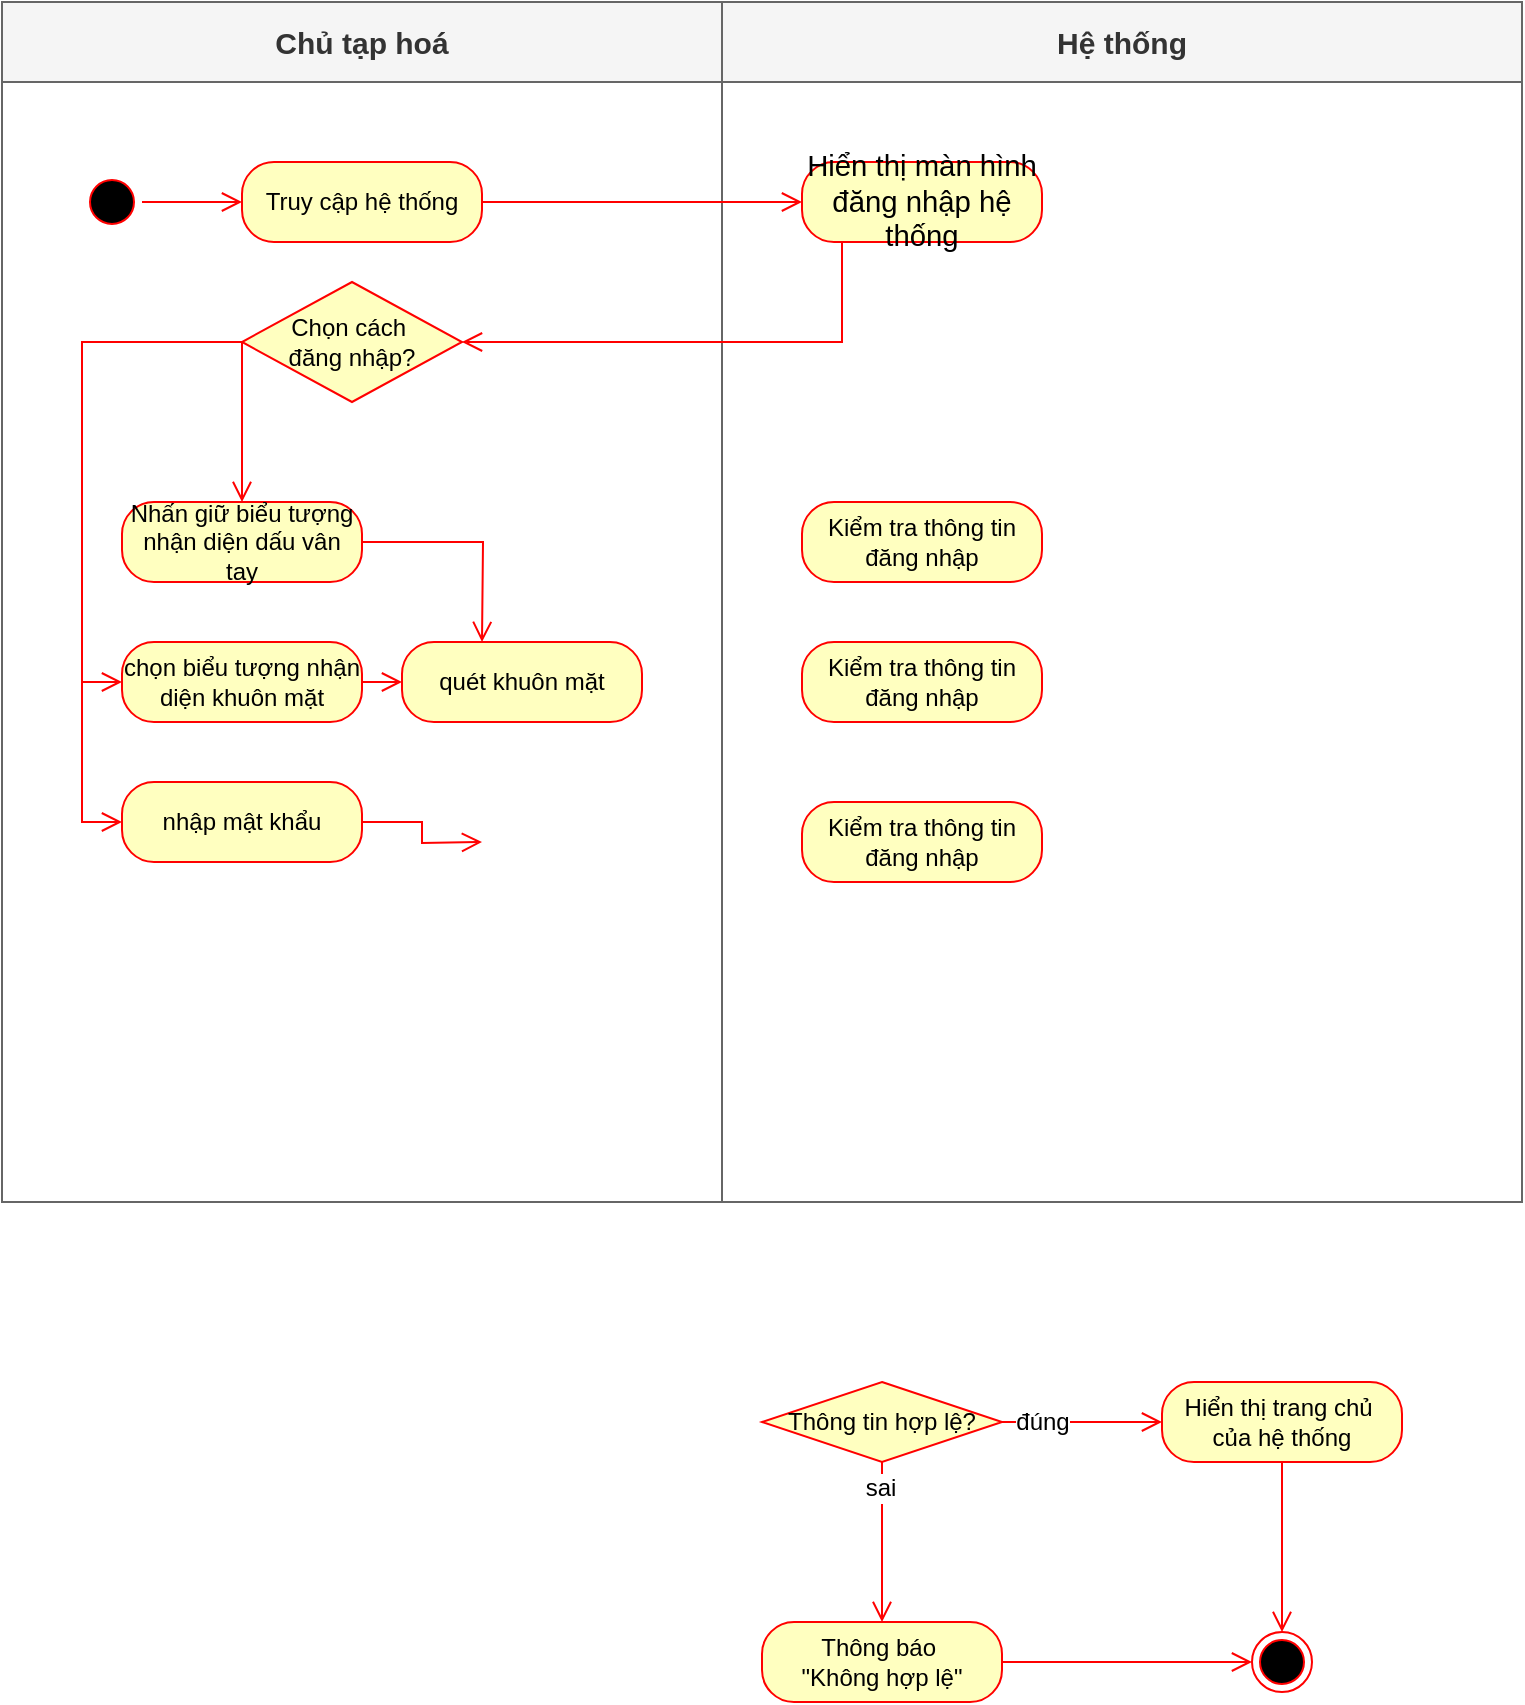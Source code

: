 <mxfile version="24.3.1" type="google" pages="2">
  <diagram name="Page-1" id="iuibtTWZV1XhydCFYVdj">
    <mxGraphModel grid="1" page="1" gridSize="10" guides="1" tooltips="1" connect="1" arrows="1" fold="1" pageScale="1" pageWidth="827" pageHeight="1169" math="0" shadow="0">
      <root>
        <mxCell id="0" />
        <mxCell id="1" parent="0" />
        <mxCell id="vLP_2oKKeersxni6hwXN-73" value="Chủ tạp hoá" style="swimlane;whiteSpace=wrap;html=1;fontSize=15;startSize=40;fillColor=#f5f5f5;fontColor=#333333;strokeColor=#666666;fontFamily=Helvetica;" vertex="1" parent="1">
          <mxGeometry x="40" y="40" width="360" height="600" as="geometry" />
        </mxCell>
        <mxCell id="vLP_2oKKeersxni6hwXN-74" value="" style="ellipse;html=1;shape=startState;fillColor=#000000;strokeColor=#ff0000;fontSize=12;" vertex="1" parent="vLP_2oKKeersxni6hwXN-73">
          <mxGeometry x="40" y="85" width="30" height="30" as="geometry" />
        </mxCell>
        <mxCell id="vLP_2oKKeersxni6hwXN-75" value="" style="edgeStyle=orthogonalEdgeStyle;html=1;verticalAlign=bottom;endArrow=open;endSize=8;strokeColor=#ff0000;rounded=0;fontSize=12;" edge="1" parent="vLP_2oKKeersxni6hwXN-73" source="vLP_2oKKeersxni6hwXN-74" target="vLP_2oKKeersxni6hwXN-76">
          <mxGeometry relative="1" as="geometry">
            <mxPoint x="55" y="180" as="targetPoint" />
          </mxGeometry>
        </mxCell>
        <mxCell id="vLP_2oKKeersxni6hwXN-76" value="&lt;span style=&quot;font-size: 12px;&quot;&gt;Truy cập hệ thống&lt;/span&gt;" style="rounded=1;whiteSpace=wrap;html=1;arcSize=40;fontColor=#000000;fillColor=#ffffc0;strokeColor=#ff0000;align=center;verticalAlign=middle;fontFamily=Helvetica;fontSize=12;" vertex="1" parent="vLP_2oKKeersxni6hwXN-73">
          <mxGeometry x="120" y="80" width="120" height="40" as="geometry" />
        </mxCell>
        <mxCell id="vLP_2oKKeersxni6hwXN-77" value="&lt;span style=&quot;font-size: 12px;&quot; id=&quot;docs-internal-guid-595b6ce2-7fff-b4ff-73d7-d110986b2a62&quot;&gt;&lt;span style=&quot;font-size: 12px; font-family: Arial, sans-serif; background-color: transparent; font-variant-numeric: normal; font-variant-east-asian: normal; font-variant-alternates: normal; font-variant-position: normal; vertical-align: baseline; white-space-collapse: preserve;&quot;&gt;Nhấn giữ biểu tượng nhận diện dấu vân tay&lt;/span&gt;&lt;/span&gt;" style="rounded=1;whiteSpace=wrap;html=1;arcSize=40;fontColor=#000000;fillColor=#ffffc0;strokeColor=#ff0000;align=center;verticalAlign=middle;fontFamily=Helvetica;fontSize=12;" vertex="1" parent="vLP_2oKKeersxni6hwXN-73">
          <mxGeometry x="60" y="250" width="120" height="40" as="geometry" />
        </mxCell>
        <mxCell id="vLP_2oKKeersxni6hwXN-78" value="" style="edgeStyle=orthogonalEdgeStyle;html=1;verticalAlign=bottom;endArrow=open;endSize=8;strokeColor=#ff0000;rounded=0;fontFamily=Helvetica;fontSize=12;fontColor=#000000;" edge="1" parent="vLP_2oKKeersxni6hwXN-73" source="vLP_2oKKeersxni6hwXN-77">
          <mxGeometry relative="1" as="geometry">
            <mxPoint x="240" y="320" as="targetPoint" />
          </mxGeometry>
        </mxCell>
        <mxCell id="vLP_2oKKeersxni6hwXN-80" value="&lt;span style=&quot;font-size: 12px;&quot; id=&quot;docs-internal-guid-8634aa6a-7fff-0e59-19fd-384224eb2b73&quot;&gt;&lt;span style=&quot;font-size: 12px; font-family: Arial, sans-serif; background-color: transparent; font-variant-numeric: normal; font-variant-east-asian: normal; font-variant-alternates: normal; font-variant-position: normal; vertical-align: baseline; white-space-collapse: preserve;&quot;&gt;chọn biểu tượng nhận diện khuôn mặt&lt;/span&gt;&lt;/span&gt;" style="rounded=1;whiteSpace=wrap;html=1;arcSize=40;fontColor=#000000;fillColor=#ffffc0;strokeColor=#ff0000;align=center;verticalAlign=middle;fontFamily=Helvetica;fontSize=12;" vertex="1" parent="vLP_2oKKeersxni6hwXN-73">
          <mxGeometry x="60" y="320" width="120" height="40" as="geometry" />
        </mxCell>
        <mxCell id="vLP_2oKKeersxni6hwXN-81" value="" style="edgeStyle=orthogonalEdgeStyle;html=1;verticalAlign=bottom;endArrow=open;endSize=8;strokeColor=#ff0000;rounded=0;fontFamily=Helvetica;fontSize=12;fontColor=#000000;" edge="1" parent="vLP_2oKKeersxni6hwXN-73" source="vLP_2oKKeersxni6hwXN-80">
          <mxGeometry relative="1" as="geometry">
            <mxPoint x="200" y="340" as="targetPoint" />
          </mxGeometry>
        </mxCell>
        <mxCell id="vLP_2oKKeersxni6hwXN-82" value="&lt;span style=&quot;font-size: 12px;&quot; id=&quot;docs-internal-guid-67a57a22-7fff-852e-7270-61986bb454e3&quot;&gt;&lt;span style=&quot;font-size: 12px; font-family: Arial, sans-serif; background-color: transparent; font-variant-numeric: normal; font-variant-east-asian: normal; font-variant-alternates: normal; font-variant-position: normal; vertical-align: baseline; white-space-collapse: preserve;&quot;&gt;nhập mật khẩu&lt;/span&gt;&lt;/span&gt;" style="rounded=1;whiteSpace=wrap;html=1;arcSize=40;fontColor=#000000;fillColor=#ffffc0;strokeColor=#ff0000;align=center;verticalAlign=middle;fontFamily=Helvetica;fontSize=12;" vertex="1" parent="vLP_2oKKeersxni6hwXN-73">
          <mxGeometry x="60" y="390" width="120" height="40" as="geometry" />
        </mxCell>
        <mxCell id="vLP_2oKKeersxni6hwXN-83" value="" style="edgeStyle=orthogonalEdgeStyle;html=1;verticalAlign=bottom;endArrow=open;endSize=8;strokeColor=#ff0000;rounded=0;fontFamily=Helvetica;fontSize=12;fontColor=#000000;" edge="1" parent="vLP_2oKKeersxni6hwXN-73" source="vLP_2oKKeersxni6hwXN-82">
          <mxGeometry relative="1" as="geometry">
            <mxPoint x="240" y="420" as="targetPoint" />
          </mxGeometry>
        </mxCell>
        <mxCell id="vLP_2oKKeersxni6hwXN-84" value="Chọn cách&amp;nbsp;&lt;div style=&quot;font-size: 12px;&quot;&gt;đăng nhập?&lt;/div&gt;" style="rhombus;whiteSpace=wrap;html=1;fontColor=#000000;fillColor=#ffffc0;strokeColor=#ff0000;fontSize=12;" vertex="1" parent="vLP_2oKKeersxni6hwXN-73">
          <mxGeometry x="120" y="140" width="110" height="60" as="geometry" />
        </mxCell>
        <mxCell id="vLP_2oKKeersxni6hwXN-85" value="" style="edgeStyle=orthogonalEdgeStyle;html=1;align=left;verticalAlign=top;endArrow=open;endSize=8;strokeColor=#ff0000;rounded=0;exitX=0;exitY=0.5;exitDx=0;exitDy=0;fontSize=12;" edge="1" parent="vLP_2oKKeersxni6hwXN-73" source="vLP_2oKKeersxni6hwXN-84" target="vLP_2oKKeersxni6hwXN-77">
          <mxGeometry x="0.45" y="-10" relative="1" as="geometry">
            <mxPoint x="330" y="180" as="targetPoint" />
            <mxPoint as="offset" />
            <Array as="points">
              <mxPoint x="120" y="200" />
              <mxPoint x="120" y="200" />
            </Array>
          </mxGeometry>
        </mxCell>
        <mxCell id="vLP_2oKKeersxni6hwXN-86" value="" style="edgeStyle=orthogonalEdgeStyle;html=1;align=left;verticalAlign=bottom;endArrow=open;endSize=8;strokeColor=#ff0000;rounded=0;exitX=0;exitY=0.5;exitDx=0;exitDy=0;fontSize=12;" edge="1" parent="vLP_2oKKeersxni6hwXN-73" source="vLP_2oKKeersxni6hwXN-84" target="vLP_2oKKeersxni6hwXN-80">
          <mxGeometry x="-0.714" y="-10" relative="1" as="geometry">
            <mxPoint x="330" y="260" as="targetPoint" />
            <Array as="points">
              <mxPoint x="40" y="170" />
              <mxPoint x="40" y="340" />
            </Array>
            <mxPoint as="offset" />
          </mxGeometry>
        </mxCell>
        <mxCell id="vLP_2oKKeersxni6hwXN-87" value="" style="edgeStyle=orthogonalEdgeStyle;html=1;align=left;verticalAlign=bottom;endArrow=open;endSize=8;strokeColor=#ff0000;rounded=0;exitX=0;exitY=0.5;exitDx=0;exitDy=0;entryX=0;entryY=0.5;entryDx=0;entryDy=0;fontSize=12;" edge="1" parent="vLP_2oKKeersxni6hwXN-73" source="vLP_2oKKeersxni6hwXN-84" target="vLP_2oKKeersxni6hwXN-82">
          <mxGeometry x="-0.714" y="-10" relative="1" as="geometry">
            <mxPoint x="290" y="270" as="targetPoint" />
            <Array as="points">
              <mxPoint x="40" y="170" />
              <mxPoint x="40" y="410" />
            </Array>
            <mxPoint as="offset" />
            <mxPoint x="430" y="210" as="sourcePoint" />
          </mxGeometry>
        </mxCell>
        <mxCell id="4FdprrNJo0aFCDq-zK0j-1" value="&lt;span style=&quot;font-size: 12px;&quot; id=&quot;docs-internal-guid-97aef2e3-7fff-42e9-4693-752945456e59&quot;&gt;&lt;span style=&quot;font-size: 12px; font-family: Arial, sans-serif; background-color: transparent; font-variant-numeric: normal; font-variant-east-asian: normal; font-variant-alternates: normal; font-variant-position: normal; vertical-align: baseline; white-space-collapse: preserve;&quot;&gt;quét khuôn mặt&lt;/span&gt;&lt;/span&gt;" style="rounded=1;whiteSpace=wrap;html=1;arcSize=40;fontColor=#000000;fillColor=#ffffc0;strokeColor=#ff0000;align=center;verticalAlign=middle;fontFamily=Helvetica;fontSize=12;" vertex="1" parent="vLP_2oKKeersxni6hwXN-73">
          <mxGeometry x="200" y="320" width="120" height="40" as="geometry" />
        </mxCell>
        <mxCell id="vLP_2oKKeersxni6hwXN-88" value="Hệ thống" style="swimlane;whiteSpace=wrap;html=1;fontSize=15;startSize=40;fillColor=#f5f5f5;fontColor=#333333;strokeColor=#666666;fontFamily=Helvetica;" vertex="1" parent="1">
          <mxGeometry x="400" y="40" width="400" height="600" as="geometry" />
        </mxCell>
        <mxCell id="vLP_2oKKeersxni6hwXN-89" value="&lt;span id=&quot;docs-internal-guid-2d08623a-7fff-3ef5-7561-ceadb1af84c4&quot;&gt;&lt;span style=&quot;font-size: 11pt; font-family: Arial, sans-serif; background-color: transparent; font-variant-numeric: normal; font-variant-east-asian: normal; font-variant-alternates: normal; font-variant-position: normal; vertical-align: baseline; white-space-collapse: preserve;&quot;&gt;Hiển thị màn hình đăng nhập hệ thống&lt;/span&gt;&lt;/span&gt;" style="rounded=1;whiteSpace=wrap;html=1;arcSize=40;fontColor=#000000;fillColor=#ffffc0;strokeColor=#ff0000;align=center;verticalAlign=middle;fontFamily=Helvetica;fontSize=12;" vertex="1" parent="vLP_2oKKeersxni6hwXN-88">
          <mxGeometry x="40" y="80" width="120" height="40" as="geometry" />
        </mxCell>
        <mxCell id="vLP_2oKKeersxni6hwXN-90" value="Kiểm tra thông tin đăng nhập" style="rounded=1;whiteSpace=wrap;html=1;arcSize=40;fontColor=#000000;fillColor=#ffffc0;strokeColor=#ff0000;align=center;verticalAlign=middle;fontFamily=Helvetica;fontSize=12;" vertex="1" parent="vLP_2oKKeersxni6hwXN-88">
          <mxGeometry x="40" y="320" width="120" height="40" as="geometry" />
        </mxCell>
        <mxCell id="4FdprrNJo0aFCDq-zK0j-5" value="Kiểm tra thông tin đăng nhập" style="rounded=1;whiteSpace=wrap;html=1;arcSize=40;fontColor=#000000;fillColor=#ffffc0;strokeColor=#ff0000;align=center;verticalAlign=middle;fontFamily=Helvetica;fontSize=12;" vertex="1" parent="vLP_2oKKeersxni6hwXN-88">
          <mxGeometry x="40" y="250" width="120" height="40" as="geometry" />
        </mxCell>
        <mxCell id="4FdprrNJo0aFCDq-zK0j-6" value="Kiểm tra thông tin đăng nhập" style="rounded=1;whiteSpace=wrap;html=1;arcSize=40;fontColor=#000000;fillColor=#ffffc0;strokeColor=#ff0000;align=center;verticalAlign=middle;fontFamily=Helvetica;fontSize=12;" vertex="1" parent="vLP_2oKKeersxni6hwXN-88">
          <mxGeometry x="40" y="400" width="120" height="40" as="geometry" />
        </mxCell>
        <mxCell id="vLP_2oKKeersxni6hwXN-102" value="" style="edgeStyle=orthogonalEdgeStyle;html=1;verticalAlign=bottom;endArrow=open;endSize=8;strokeColor=#ff0000;rounded=0;fontFamily=Helvetica;fontSize=12;fontColor=#000000;" edge="1" parent="1" source="vLP_2oKKeersxni6hwXN-76" target="vLP_2oKKeersxni6hwXN-89">
          <mxGeometry relative="1" as="geometry">
            <mxPoint x="220" y="220" as="targetPoint" />
          </mxGeometry>
        </mxCell>
        <mxCell id="vLP_2oKKeersxni6hwXN-103" value="" style="edgeStyle=orthogonalEdgeStyle;html=1;verticalAlign=bottom;endArrow=open;endSize=8;strokeColor=#ff0000;rounded=0;fontFamily=Helvetica;fontSize=12;fontColor=#000000;entryX=1;entryY=0.5;entryDx=0;entryDy=0;" edge="1" parent="1" source="vLP_2oKKeersxni6hwXN-89" target="vLP_2oKKeersxni6hwXN-84">
          <mxGeometry relative="1" as="geometry">
            <mxPoint x="460" y="220" as="targetPoint" />
            <Array as="points">
              <mxPoint x="460" y="210" />
            </Array>
          </mxGeometry>
        </mxCell>
        <mxCell id="vLP_2oKKeersxni6hwXN-92" value="Thông tin hợp lệ?" style="rhombus;whiteSpace=wrap;html=1;fontColor=#000000;fillColor=#ffffc0;strokeColor=#ff0000;" vertex="1" parent="1">
          <mxGeometry x="420" y="730" width="120" height="40" as="geometry" />
        </mxCell>
        <mxCell id="vLP_2oKKeersxni6hwXN-93" value="" style="ellipse;html=1;shape=endState;fillColor=#000000;strokeColor=#ff0000;rounded=1;align=center;verticalAlign=middle;arcSize=40;fontFamily=Helvetica;fontSize=12;fontColor=#000000;" vertex="1" parent="1">
          <mxGeometry x="665" y="855" width="30" height="30" as="geometry" />
        </mxCell>
        <mxCell id="vLP_2oKKeersxni6hwXN-94" value="" style="edgeStyle=orthogonalEdgeStyle;html=1;verticalAlign=bottom;endArrow=open;endSize=8;strokeColor=#ff0000;rounded=0;fontFamily=Helvetica;fontSize=12;fontColor=#000000;" edge="1" parent="1" source="vLP_2oKKeersxni6hwXN-92" target="vLP_2oKKeersxni6hwXN-96">
          <mxGeometry relative="1" as="geometry">
            <mxPoint x="490" y="740" as="targetPoint" />
            <mxPoint x="490" y="700" as="sourcePoint" />
          </mxGeometry>
        </mxCell>
        <mxCell id="vLP_2oKKeersxni6hwXN-95" value="đúng" style="edgeLabel;html=1;align=center;verticalAlign=middle;resizable=0;points=[];rounded=1;strokeColor=#ff0000;arcSize=40;fontFamily=Helvetica;fontSize=12;fontColor=#000000;fillColor=#ffffc0;" connectable="0" vertex="1" parent="vLP_2oKKeersxni6hwXN-94">
          <mxGeometry x="-0.867" y="1" relative="1" as="geometry">
            <mxPoint x="14" y="1" as="offset" />
          </mxGeometry>
        </mxCell>
        <mxCell id="vLP_2oKKeersxni6hwXN-96" value="Hiển thị trang chủ&amp;nbsp;&lt;div&gt;của hệ thống&lt;/div&gt;" style="rounded=1;whiteSpace=wrap;html=1;arcSize=40;fontColor=#000000;fillColor=#ffffc0;strokeColor=#ff0000;align=center;verticalAlign=middle;fontFamily=Helvetica;fontSize=12;" vertex="1" parent="1">
          <mxGeometry x="620" y="730" width="120" height="40" as="geometry" />
        </mxCell>
        <mxCell id="vLP_2oKKeersxni6hwXN-97" value="" style="edgeStyle=orthogonalEdgeStyle;html=1;verticalAlign=bottom;endArrow=open;endSize=8;strokeColor=#ff0000;rounded=0;fontFamily=Helvetica;fontSize=12;fontColor=#000000;" edge="1" parent="1" source="vLP_2oKKeersxni6hwXN-96" target="vLP_2oKKeersxni6hwXN-93">
          <mxGeometry relative="1" as="geometry">
            <mxPoint x="650" y="890" as="targetPoint" />
          </mxGeometry>
        </mxCell>
        <mxCell id="vLP_2oKKeersxni6hwXN-98" value="Thông báo&amp;nbsp;&lt;div&gt;&quot;Không hợp lệ&quot;&lt;/div&gt;" style="rounded=1;whiteSpace=wrap;html=1;arcSize=40;fontColor=#000000;fillColor=#ffffc0;strokeColor=#ff0000;align=center;verticalAlign=middle;fontFamily=Helvetica;fontSize=12;" vertex="1" parent="1">
          <mxGeometry x="420" y="850" width="120" height="40" as="geometry" />
        </mxCell>
        <mxCell id="vLP_2oKKeersxni6hwXN-99" value="" style="edgeStyle=orthogonalEdgeStyle;html=1;verticalAlign=bottom;endArrow=open;endSize=8;strokeColor=#ff0000;rounded=0;fontFamily=Helvetica;fontSize=12;fontColor=#000000;" edge="1" parent="1" source="vLP_2oKKeersxni6hwXN-98" target="vLP_2oKKeersxni6hwXN-93">
          <mxGeometry relative="1" as="geometry">
            <mxPoint x="480" y="950" as="targetPoint" />
          </mxGeometry>
        </mxCell>
        <mxCell id="vLP_2oKKeersxni6hwXN-100" value="" style="edgeStyle=orthogonalEdgeStyle;html=1;verticalAlign=bottom;endArrow=open;endSize=8;strokeColor=#ff0000;rounded=0;fontFamily=Helvetica;fontSize=12;fontColor=#000000;" edge="1" parent="1" source="vLP_2oKKeersxni6hwXN-92" target="vLP_2oKKeersxni6hwXN-98">
          <mxGeometry relative="1" as="geometry">
            <mxPoint x="490" y="740" as="targetPoint" />
            <mxPoint x="490" y="700" as="sourcePoint" />
          </mxGeometry>
        </mxCell>
        <mxCell id="vLP_2oKKeersxni6hwXN-101" value="sai" style="edgeLabel;html=1;align=center;verticalAlign=middle;resizable=0;points=[];rounded=1;strokeColor=#ff0000;arcSize=40;fontFamily=Helvetica;fontSize=12;fontColor=#000000;fillColor=#ffffc0;" connectable="0" vertex="1" parent="vLP_2oKKeersxni6hwXN-100">
          <mxGeometry x="-0.685" y="-1" relative="1" as="geometry">
            <mxPoint as="offset" />
          </mxGeometry>
        </mxCell>
      </root>
    </mxGraphModel>
  </diagram>
  <diagram name="Copy of Page-1" id="ezsf8_x6mVXm1TB38F4Z">
    <mxGraphModel grid="1" page="1" gridSize="10" guides="1" tooltips="1" connect="1" arrows="1" fold="1" pageScale="1" pageWidth="827" pageHeight="1169" math="0" shadow="0">
      <root>
        <mxCell id="eyVa6LE0q2e-ENlEdbxw-0" />
        <mxCell id="eyVa6LE0q2e-ENlEdbxw-1" parent="eyVa6LE0q2e-ENlEdbxw-0" />
        <mxCell id="eyVa6LE0q2e-ENlEdbxw-2" value="Chủ tạp hoá" style="swimlane;whiteSpace=wrap;html=1;fontSize=15;startSize=40;fillColor=#f5f5f5;fontColor=#333333;strokeColor=#666666;fontFamily=Helvetica;" vertex="1" parent="eyVa6LE0q2e-ENlEdbxw-1">
          <mxGeometry x="40" y="40" width="320" height="600" as="geometry" />
        </mxCell>
        <mxCell id="eyVa6LE0q2e-ENlEdbxw-3" value="" style="ellipse;html=1;shape=startState;fillColor=#000000;strokeColor=#ff0000;" vertex="1" parent="eyVa6LE0q2e-ENlEdbxw-2">
          <mxGeometry x="40" y="85" width="30" height="30" as="geometry" />
        </mxCell>
        <mxCell id="eyVa6LE0q2e-ENlEdbxw-4" value="" style="edgeStyle=orthogonalEdgeStyle;html=1;verticalAlign=bottom;endArrow=open;endSize=8;strokeColor=#ff0000;rounded=0;" edge="1" parent="eyVa6LE0q2e-ENlEdbxw-2" source="eyVa6LE0q2e-ENlEdbxw-3" target="eyVa6LE0q2e-ENlEdbxw-5">
          <mxGeometry relative="1" as="geometry">
            <mxPoint x="55" y="180" as="targetPoint" />
          </mxGeometry>
        </mxCell>
        <mxCell id="eyVa6LE0q2e-ENlEdbxw-5" value="&lt;span style=&quot;font-size: 13pt;&quot;&gt;Truy cập hệ thống&lt;/span&gt;" style="rounded=1;whiteSpace=wrap;html=1;arcSize=40;fontColor=#000000;fillColor=#ffffc0;strokeColor=#ff0000;align=center;verticalAlign=middle;fontFamily=Helvetica;fontSize=12;" vertex="1" parent="eyVa6LE0q2e-ENlEdbxw-2">
          <mxGeometry x="120" y="80" width="120" height="40" as="geometry" />
        </mxCell>
        <mxCell id="eyVa6LE0q2e-ENlEdbxw-6" value="&lt;span id=&quot;docs-internal-guid-595b6ce2-7fff-b4ff-73d7-d110986b2a62&quot;&gt;&lt;span style=&quot;font-size: 11pt; font-family: Arial, sans-serif; background-color: transparent; font-variant-numeric: normal; font-variant-east-asian: normal; font-variant-alternates: normal; font-variant-position: normal; vertical-align: baseline; white-space-collapse: preserve;&quot;&gt;Nhấn giữ biểu tượng nhận diện dấu vân tay&lt;/span&gt;&lt;/span&gt;" style="rounded=1;whiteSpace=wrap;html=1;arcSize=40;fontColor=#000000;fillColor=#ffffc0;strokeColor=#ff0000;align=center;verticalAlign=middle;fontFamily=Helvetica;fontSize=12;" vertex="1" parent="eyVa6LE0q2e-ENlEdbxw-2">
          <mxGeometry x="60" y="250" width="120" height="40" as="geometry" />
        </mxCell>
        <mxCell id="eyVa6LE0q2e-ENlEdbxw-7" value="" style="edgeStyle=orthogonalEdgeStyle;html=1;verticalAlign=bottom;endArrow=open;endSize=8;strokeColor=#ff0000;rounded=0;fontFamily=Helvetica;fontSize=12;fontColor=#000000;" edge="1" parent="eyVa6LE0q2e-ENlEdbxw-2" source="eyVa6LE0q2e-ENlEdbxw-6" target="eyVa6LE0q2e-ENlEdbxw-8">
          <mxGeometry relative="1" as="geometry">
            <mxPoint x="180" y="370" as="targetPoint" />
          </mxGeometry>
        </mxCell>
        <mxCell id="eyVa6LE0q2e-ENlEdbxw-8" value="" style="rhombus;whiteSpace=wrap;html=1;fontColor=#000000;fillColor=#ffffc0;strokeColor=#ff0000;" vertex="1" parent="eyVa6LE0q2e-ENlEdbxw-2">
          <mxGeometry x="200" y="320" width="80" height="40" as="geometry" />
        </mxCell>
        <mxCell id="eyVa6LE0q2e-ENlEdbxw-9" value="&lt;span id=&quot;docs-internal-guid-8634aa6a-7fff-0e59-19fd-384224eb2b73&quot;&gt;&lt;span style=&quot;font-size: 11pt; font-family: Arial, sans-serif; background-color: transparent; font-variant-numeric: normal; font-variant-east-asian: normal; font-variant-alternates: normal; font-variant-position: normal; vertical-align: baseline; white-space-collapse: preserve;&quot;&gt;chọn biểu tượng nhận diện khuôn mặt&lt;/span&gt;&lt;/span&gt;" style="rounded=1;whiteSpace=wrap;html=1;arcSize=40;fontColor=#000000;fillColor=#ffffc0;strokeColor=#ff0000;align=center;verticalAlign=middle;fontFamily=Helvetica;fontSize=12;" vertex="1" parent="eyVa6LE0q2e-ENlEdbxw-2">
          <mxGeometry x="60" y="320" width="120" height="40" as="geometry" />
        </mxCell>
        <mxCell id="eyVa6LE0q2e-ENlEdbxw-10" value="" style="edgeStyle=orthogonalEdgeStyle;html=1;verticalAlign=bottom;endArrow=open;endSize=8;strokeColor=#ff0000;rounded=0;fontFamily=Helvetica;fontSize=12;fontColor=#000000;" edge="1" parent="eyVa6LE0q2e-ENlEdbxw-2" source="eyVa6LE0q2e-ENlEdbxw-9" target="eyVa6LE0q2e-ENlEdbxw-8">
          <mxGeometry relative="1" as="geometry">
            <mxPoint x="220" y="450" as="targetPoint" />
          </mxGeometry>
        </mxCell>
        <mxCell id="eyVa6LE0q2e-ENlEdbxw-11" value="Nhập mật khẩu&amp;nbsp;" style="rounded=1;whiteSpace=wrap;html=1;arcSize=40;fontColor=#000000;fillColor=#ffffc0;strokeColor=#ff0000;align=center;verticalAlign=middle;fontFamily=Helvetica;fontSize=12;" vertex="1" parent="eyVa6LE0q2e-ENlEdbxw-2">
          <mxGeometry x="60" y="400" width="120" height="40" as="geometry" />
        </mxCell>
        <mxCell id="eyVa6LE0q2e-ENlEdbxw-12" value="" style="edgeStyle=orthogonalEdgeStyle;html=1;verticalAlign=bottom;endArrow=open;endSize=8;strokeColor=#ff0000;rounded=0;fontFamily=Helvetica;fontSize=12;fontColor=#000000;" edge="1" parent="eyVa6LE0q2e-ENlEdbxw-2" source="eyVa6LE0q2e-ENlEdbxw-11" target="eyVa6LE0q2e-ENlEdbxw-8">
          <mxGeometry relative="1" as="geometry">
            <mxPoint x="220" y="530" as="targetPoint" />
          </mxGeometry>
        </mxCell>
        <mxCell id="eyVa6LE0q2e-ENlEdbxw-13" value="Chọn cách&amp;nbsp;&lt;div&gt;đăng nhập?&lt;/div&gt;" style="rhombus;whiteSpace=wrap;html=1;fontColor=#000000;fillColor=#ffffc0;strokeColor=#ff0000;" vertex="1" parent="eyVa6LE0q2e-ENlEdbxw-2">
          <mxGeometry x="120" y="140" width="110" height="60" as="geometry" />
        </mxCell>
        <mxCell id="eyVa6LE0q2e-ENlEdbxw-14" value="" style="edgeStyle=orthogonalEdgeStyle;html=1;align=left;verticalAlign=top;endArrow=open;endSize=8;strokeColor=#ff0000;rounded=0;exitX=0;exitY=0.5;exitDx=0;exitDy=0;" edge="1" parent="eyVa6LE0q2e-ENlEdbxw-2" source="eyVa6LE0q2e-ENlEdbxw-13" target="eyVa6LE0q2e-ENlEdbxw-6">
          <mxGeometry x="0.45" y="-10" relative="1" as="geometry">
            <mxPoint x="330" y="180" as="targetPoint" />
            <mxPoint as="offset" />
            <Array as="points">
              <mxPoint x="120" y="200" />
              <mxPoint x="120" y="200" />
            </Array>
          </mxGeometry>
        </mxCell>
        <mxCell id="eyVa6LE0q2e-ENlEdbxw-15" value="" style="edgeStyle=orthogonalEdgeStyle;html=1;align=left;verticalAlign=bottom;endArrow=open;endSize=8;strokeColor=#ff0000;rounded=0;exitX=0;exitY=0.5;exitDx=0;exitDy=0;" edge="1" parent="eyVa6LE0q2e-ENlEdbxw-2" source="eyVa6LE0q2e-ENlEdbxw-13" target="eyVa6LE0q2e-ENlEdbxw-9">
          <mxGeometry x="-0.714" y="-10" relative="1" as="geometry">
            <mxPoint x="330" y="260" as="targetPoint" />
            <Array as="points">
              <mxPoint x="40" y="170" />
              <mxPoint x="40" y="340" />
            </Array>
            <mxPoint as="offset" />
          </mxGeometry>
        </mxCell>
        <mxCell id="eyVa6LE0q2e-ENlEdbxw-16" value="" style="edgeStyle=orthogonalEdgeStyle;html=1;align=left;verticalAlign=bottom;endArrow=open;endSize=8;strokeColor=#ff0000;rounded=0;exitX=0;exitY=0.5;exitDx=0;exitDy=0;" edge="1" parent="eyVa6LE0q2e-ENlEdbxw-2" source="eyVa6LE0q2e-ENlEdbxw-13" target="eyVa6LE0q2e-ENlEdbxw-11">
          <mxGeometry x="-0.714" y="-10" relative="1" as="geometry">
            <mxPoint x="290" y="270" as="targetPoint" />
            <Array as="points">
              <mxPoint x="40" y="170" />
              <mxPoint x="40" y="420" />
            </Array>
            <mxPoint as="offset" />
            <mxPoint x="430" y="210" as="sourcePoint" />
          </mxGeometry>
        </mxCell>
        <mxCell id="eyVa6LE0q2e-ENlEdbxw-17" value="Hệ thống" style="swimlane;whiteSpace=wrap;html=1;fontSize=15;startSize=40;fillColor=#f5f5f5;fontColor=#333333;strokeColor=#666666;fontFamily=Helvetica;" vertex="1" parent="eyVa6LE0q2e-ENlEdbxw-1">
          <mxGeometry x="360" y="40" width="400" height="600" as="geometry" />
        </mxCell>
        <mxCell id="eyVa6LE0q2e-ENlEdbxw-18" value="&lt;span id=&quot;docs-internal-guid-2d08623a-7fff-3ef5-7561-ceadb1af84c4&quot;&gt;&lt;span style=&quot;font-size: 11pt; font-family: Arial, sans-serif; background-color: transparent; font-variant-numeric: normal; font-variant-east-asian: normal; font-variant-alternates: normal; font-variant-position: normal; vertical-align: baseline; white-space-collapse: preserve;&quot;&gt;Hiển thị màn hình đăng nhập hệ thống&lt;/span&gt;&lt;/span&gt;" style="rounded=1;whiteSpace=wrap;html=1;arcSize=40;fontColor=#000000;fillColor=#ffffc0;strokeColor=#ff0000;align=center;verticalAlign=middle;fontFamily=Helvetica;fontSize=12;" vertex="1" parent="eyVa6LE0q2e-ENlEdbxw-17">
          <mxGeometry x="40" y="80" width="120" height="40" as="geometry" />
        </mxCell>
        <mxCell id="eyVa6LE0q2e-ENlEdbxw-19" value="Kiểm tra thông tin đăng nhập" style="rounded=1;whiteSpace=wrap;html=1;arcSize=40;fontColor=#000000;fillColor=#ffffc0;strokeColor=#ff0000;align=center;verticalAlign=middle;fontFamily=Helvetica;fontSize=12;" vertex="1" parent="eyVa6LE0q2e-ENlEdbxw-17">
          <mxGeometry x="40" y="320" width="120" height="40" as="geometry" />
        </mxCell>
        <mxCell id="eyVa6LE0q2e-ENlEdbxw-20" value="" style="edgeStyle=orthogonalEdgeStyle;html=1;verticalAlign=bottom;endArrow=open;endSize=8;strokeColor=#ff0000;rounded=0;fontFamily=Helvetica;fontSize=12;fontColor=#000000;" edge="1" parent="eyVa6LE0q2e-ENlEdbxw-17" source="eyVa6LE0q2e-ENlEdbxw-19" target="eyVa6LE0q2e-ENlEdbxw-21">
          <mxGeometry relative="1" as="geometry">
            <mxPoint x="100" y="420" as="targetPoint" />
          </mxGeometry>
        </mxCell>
        <mxCell id="eyVa6LE0q2e-ENlEdbxw-21" value="Thông tin hợp lệ?" style="rhombus;whiteSpace=wrap;html=1;fontColor=#000000;fillColor=#ffffc0;strokeColor=#ff0000;" vertex="1" parent="eyVa6LE0q2e-ENlEdbxw-17">
          <mxGeometry x="40" y="400" width="120" height="40" as="geometry" />
        </mxCell>
        <mxCell id="eyVa6LE0q2e-ENlEdbxw-22" value="" style="ellipse;html=1;shape=endState;fillColor=#000000;strokeColor=#ff0000;rounded=1;align=center;verticalAlign=middle;arcSize=40;fontFamily=Helvetica;fontSize=12;fontColor=#000000;" vertex="1" parent="eyVa6LE0q2e-ENlEdbxw-17">
          <mxGeometry x="285" y="525" width="30" height="30" as="geometry" />
        </mxCell>
        <mxCell id="eyVa6LE0q2e-ENlEdbxw-23" value="" style="edgeStyle=orthogonalEdgeStyle;html=1;verticalAlign=bottom;endArrow=open;endSize=8;strokeColor=#ff0000;rounded=0;fontFamily=Helvetica;fontSize=12;fontColor=#000000;" edge="1" parent="eyVa6LE0q2e-ENlEdbxw-17" source="eyVa6LE0q2e-ENlEdbxw-21" target="eyVa6LE0q2e-ENlEdbxw-25">
          <mxGeometry relative="1" as="geometry">
            <mxPoint x="110" y="410" as="targetPoint" />
            <mxPoint x="110" y="370" as="sourcePoint" />
          </mxGeometry>
        </mxCell>
        <mxCell id="eyVa6LE0q2e-ENlEdbxw-24" value="đúng" style="edgeLabel;html=1;align=center;verticalAlign=middle;resizable=0;points=[];rounded=1;strokeColor=#ff0000;arcSize=40;fontFamily=Helvetica;fontSize=12;fontColor=#000000;fillColor=#ffffc0;" connectable="0" vertex="1" parent="eyVa6LE0q2e-ENlEdbxw-23">
          <mxGeometry x="-0.867" y="1" relative="1" as="geometry">
            <mxPoint x="14" y="1" as="offset" />
          </mxGeometry>
        </mxCell>
        <mxCell id="eyVa6LE0q2e-ENlEdbxw-25" value="Hiển thị trang chủ&amp;nbsp;&lt;div&gt;của hệ thống&lt;/div&gt;" style="rounded=1;whiteSpace=wrap;html=1;arcSize=40;fontColor=#000000;fillColor=#ffffc0;strokeColor=#ff0000;align=center;verticalAlign=middle;fontFamily=Helvetica;fontSize=12;" vertex="1" parent="eyVa6LE0q2e-ENlEdbxw-17">
          <mxGeometry x="240" y="400" width="120" height="40" as="geometry" />
        </mxCell>
        <mxCell id="eyVa6LE0q2e-ENlEdbxw-26" value="" style="edgeStyle=orthogonalEdgeStyle;html=1;verticalAlign=bottom;endArrow=open;endSize=8;strokeColor=#ff0000;rounded=0;fontFamily=Helvetica;fontSize=12;fontColor=#000000;" edge="1" parent="eyVa6LE0q2e-ENlEdbxw-17" source="eyVa6LE0q2e-ENlEdbxw-25" target="eyVa6LE0q2e-ENlEdbxw-22">
          <mxGeometry relative="1" as="geometry">
            <mxPoint x="270" y="560" as="targetPoint" />
          </mxGeometry>
        </mxCell>
        <mxCell id="eyVa6LE0q2e-ENlEdbxw-27" value="Thông báo&amp;nbsp;&lt;div&gt;&quot;Không hợp lệ&quot;&lt;/div&gt;" style="rounded=1;whiteSpace=wrap;html=1;arcSize=40;fontColor=#000000;fillColor=#ffffc0;strokeColor=#ff0000;align=center;verticalAlign=middle;fontFamily=Helvetica;fontSize=12;" vertex="1" parent="eyVa6LE0q2e-ENlEdbxw-17">
          <mxGeometry x="40" y="520" width="120" height="40" as="geometry" />
        </mxCell>
        <mxCell id="eyVa6LE0q2e-ENlEdbxw-28" value="" style="edgeStyle=orthogonalEdgeStyle;html=1;verticalAlign=bottom;endArrow=open;endSize=8;strokeColor=#ff0000;rounded=0;fontFamily=Helvetica;fontSize=12;fontColor=#000000;" edge="1" parent="eyVa6LE0q2e-ENlEdbxw-17" source="eyVa6LE0q2e-ENlEdbxw-27" target="eyVa6LE0q2e-ENlEdbxw-22">
          <mxGeometry relative="1" as="geometry">
            <mxPoint x="100" y="620" as="targetPoint" />
          </mxGeometry>
        </mxCell>
        <mxCell id="eyVa6LE0q2e-ENlEdbxw-29" value="" style="edgeStyle=orthogonalEdgeStyle;html=1;verticalAlign=bottom;endArrow=open;endSize=8;strokeColor=#ff0000;rounded=0;fontFamily=Helvetica;fontSize=12;fontColor=#000000;" edge="1" parent="eyVa6LE0q2e-ENlEdbxw-17" source="eyVa6LE0q2e-ENlEdbxw-21" target="eyVa6LE0q2e-ENlEdbxw-27">
          <mxGeometry relative="1" as="geometry">
            <mxPoint x="110" y="410" as="targetPoint" />
            <mxPoint x="110" y="370" as="sourcePoint" />
          </mxGeometry>
        </mxCell>
        <mxCell id="eyVa6LE0q2e-ENlEdbxw-30" value="sai" style="edgeLabel;html=1;align=center;verticalAlign=middle;resizable=0;points=[];rounded=1;strokeColor=#ff0000;arcSize=40;fontFamily=Helvetica;fontSize=12;fontColor=#000000;fillColor=#ffffc0;" connectable="0" vertex="1" parent="eyVa6LE0q2e-ENlEdbxw-29">
          <mxGeometry x="-0.685" y="-1" relative="1" as="geometry">
            <mxPoint as="offset" />
          </mxGeometry>
        </mxCell>
        <mxCell id="eyVa6LE0q2e-ENlEdbxw-31" value="" style="edgeStyle=orthogonalEdgeStyle;html=1;verticalAlign=bottom;endArrow=open;endSize=8;strokeColor=#ff0000;rounded=0;fontFamily=Helvetica;fontSize=12;fontColor=#000000;" edge="1" parent="eyVa6LE0q2e-ENlEdbxw-1" source="eyVa6LE0q2e-ENlEdbxw-5" target="eyVa6LE0q2e-ENlEdbxw-18">
          <mxGeometry relative="1" as="geometry">
            <mxPoint x="220" y="220" as="targetPoint" />
          </mxGeometry>
        </mxCell>
        <mxCell id="eyVa6LE0q2e-ENlEdbxw-32" value="" style="edgeStyle=orthogonalEdgeStyle;html=1;verticalAlign=bottom;endArrow=open;endSize=8;strokeColor=#ff0000;rounded=0;fontFamily=Helvetica;fontSize=12;fontColor=#000000;entryX=1;entryY=0.5;entryDx=0;entryDy=0;" edge="1" parent="eyVa6LE0q2e-ENlEdbxw-1" source="eyVa6LE0q2e-ENlEdbxw-18" target="eyVa6LE0q2e-ENlEdbxw-13">
          <mxGeometry relative="1" as="geometry">
            <mxPoint x="460" y="220" as="targetPoint" />
            <Array as="points">
              <mxPoint x="460" y="210" />
            </Array>
          </mxGeometry>
        </mxCell>
        <mxCell id="eyVa6LE0q2e-ENlEdbxw-33" value="" style="edgeStyle=orthogonalEdgeStyle;html=1;verticalAlign=bottom;endArrow=open;endSize=8;strokeColor=#ff0000;rounded=0;fontFamily=Helvetica;fontSize=12;fontColor=#000000;" edge="1" parent="eyVa6LE0q2e-ENlEdbxw-1" source="eyVa6LE0q2e-ENlEdbxw-8" target="eyVa6LE0q2e-ENlEdbxw-19">
          <mxGeometry relative="1" as="geometry">
            <mxPoint x="290" y="370" as="targetPoint" />
            <mxPoint x="230" y="310" as="sourcePoint" />
          </mxGeometry>
        </mxCell>
      </root>
    </mxGraphModel>
  </diagram>
</mxfile>
